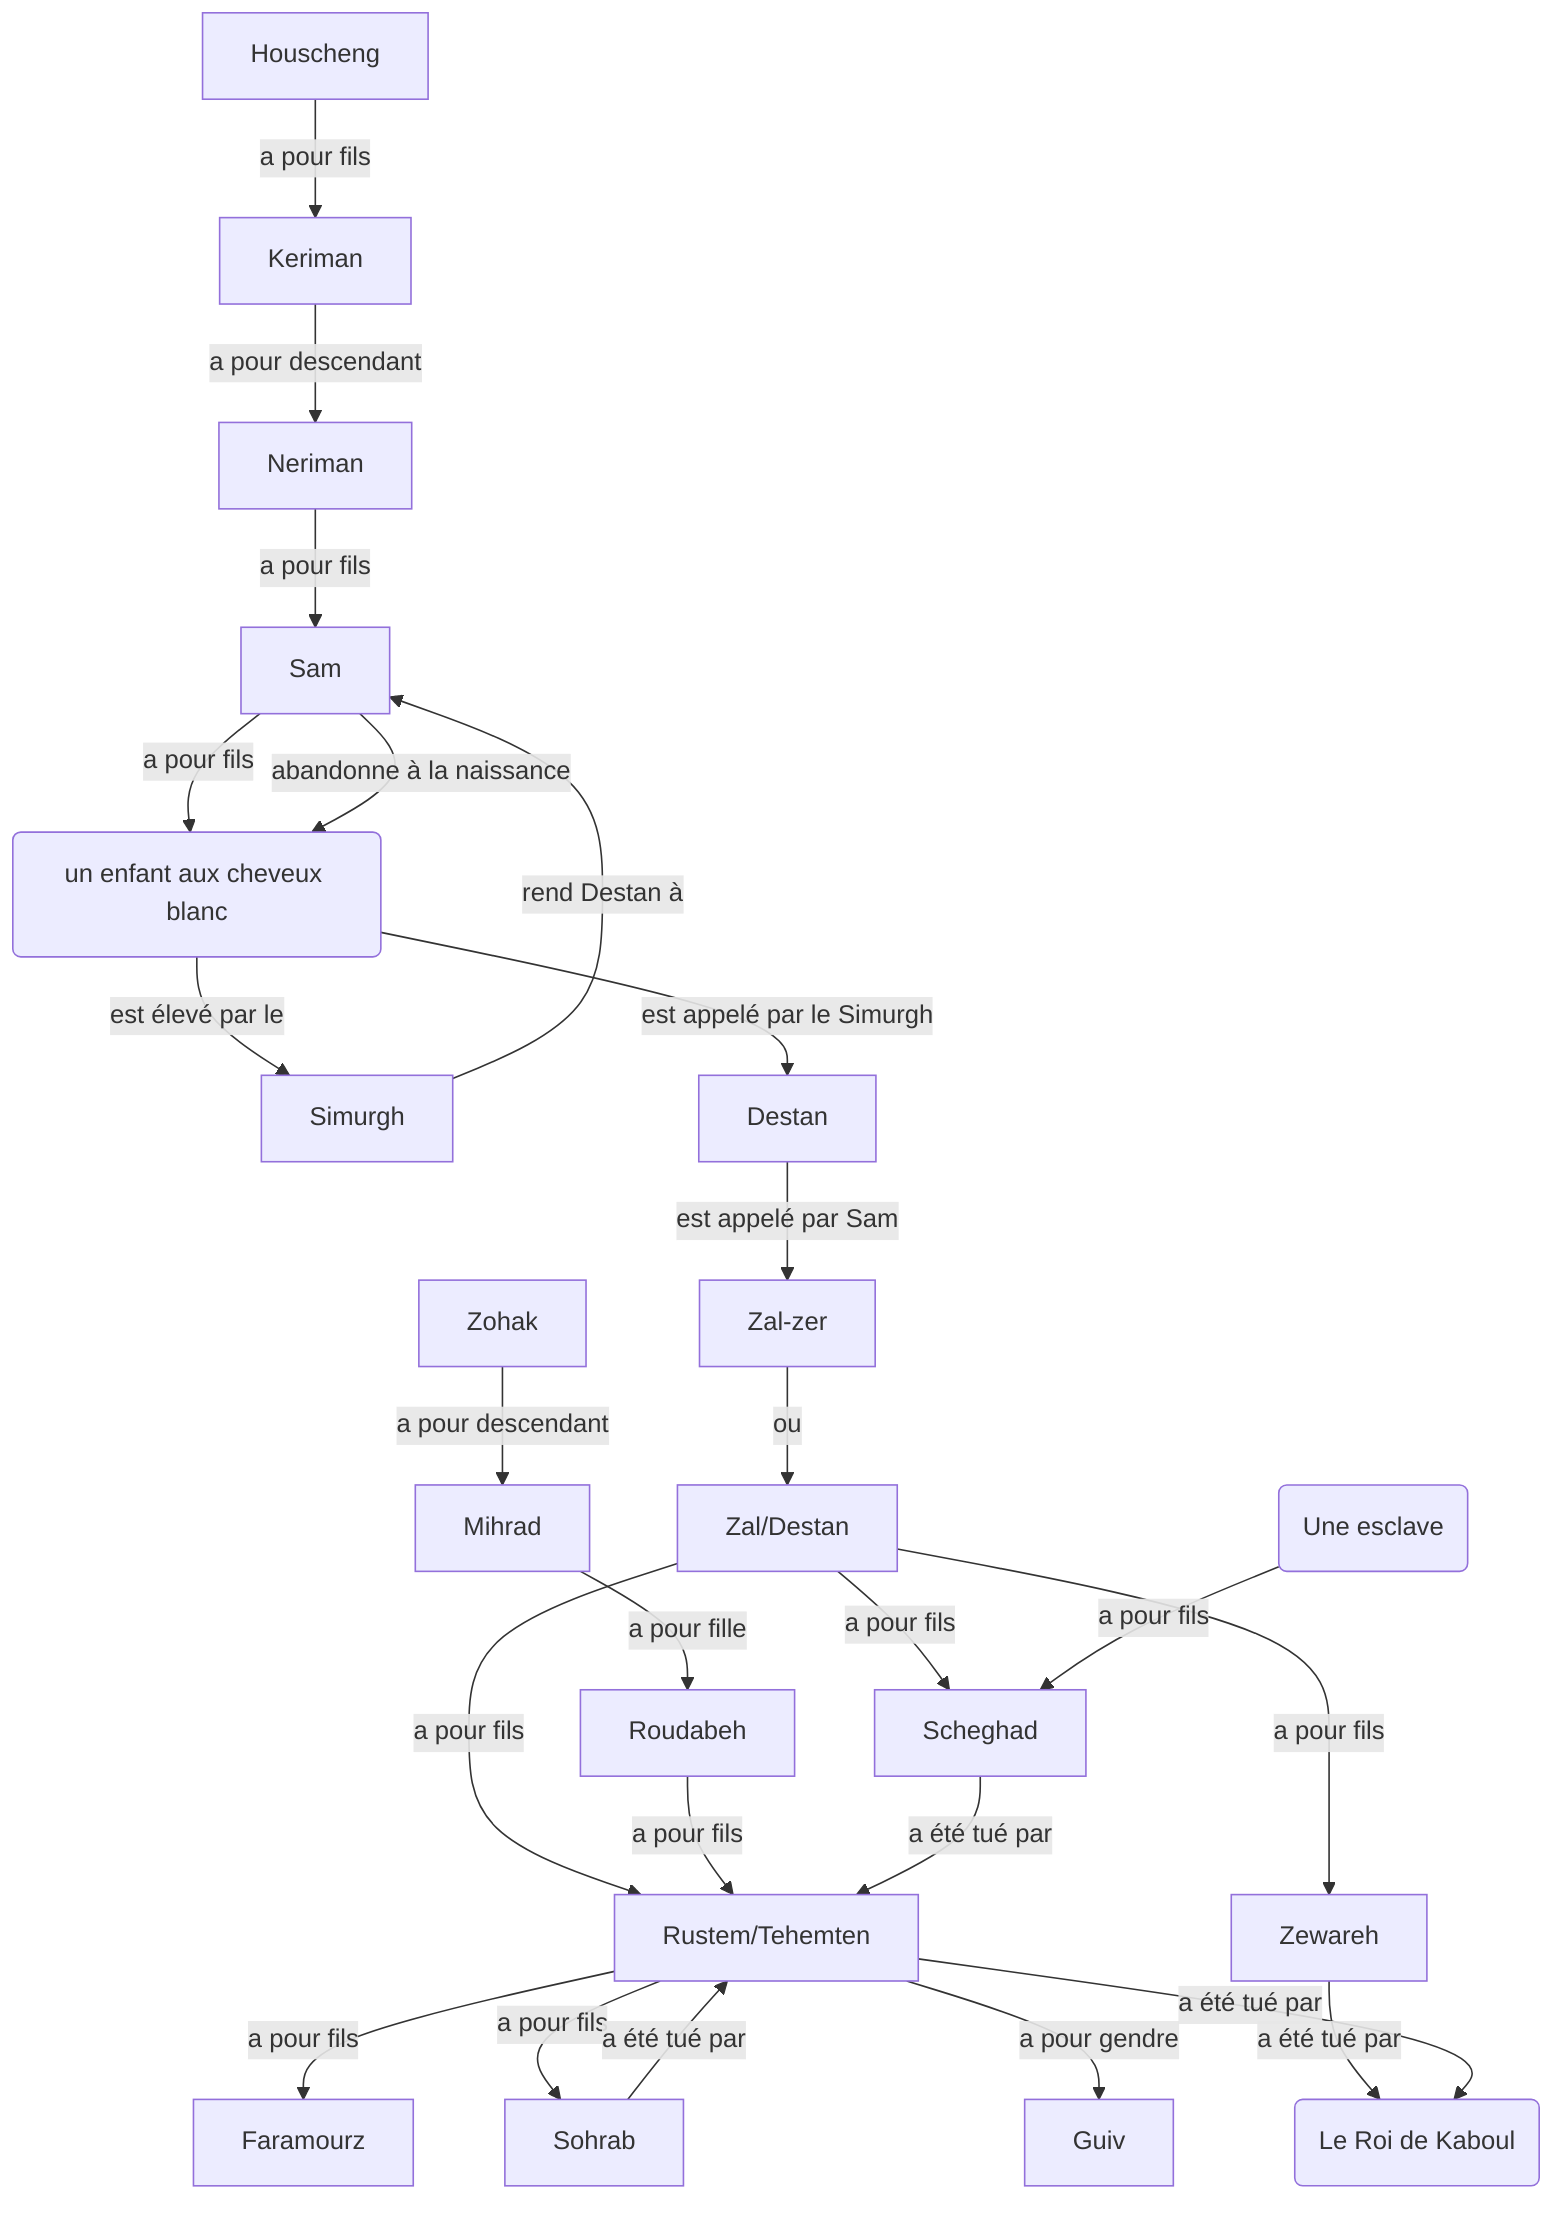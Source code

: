 graph TD
Houscheng --a pour fils--> Keriman
Keriman --a pour descendant--> Neriman
Neriman --a pour fils--> Sam
Sam --a pour fils--> F(un enfant aux cheveux blanc)
Sam --abandonne à la naissance--> F(un enfant aux cheveux blanc)
F(un enfant aux cheveux blanc) --est élevé par le--> Simurgh
F(un enfant aux cheveux blanc) --est appelé par le Simurgh--> Destan
Simurgh --rend Destan à --> Sam
Destan -- est appelé par Sam --> Zal-zer
Zal-zer -- ou --> Zal/Destan
Zal/Destan --a pour fils--> Rustem/Tehemten
Roudabeh --a pour fils--> Rustem/Tehemten
Zal/Destan --a pour fils--> Zewareh
Rustem/Tehemten --a pour fils--> Faramourz
Rustem/Tehemten --a pour fils--> Sohrab
Sohrab --a été tué par--> Rustem/Tehemten
Rustem/Tehemten --a pour gendre--> Guiv
Zohak --a pour descendant--> Mihrad
Mihrad --a pour fille--> Roudabeh
Zal/Destan --a pour fils--> Scheghad
E(Une esclave) --a pour fils--> Scheghad
Zewareh --a été tué par--> R(Le Roi de Kaboul)
Rustem/Tehemten --a été tué par--> R(Le Roi de Kaboul)
Scheghad --a été tué par--> Rustem/Tehemten